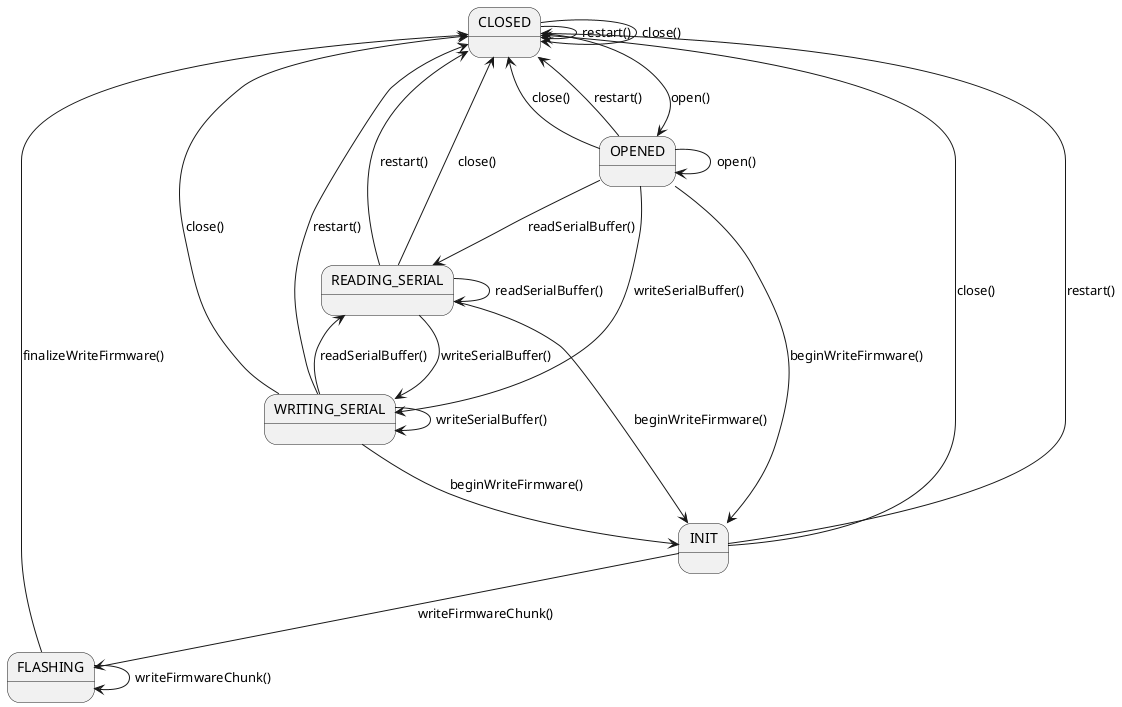 @startuml
State CLOSED
State OPENED
State FLASHING
State READING_SERIAL
State WRITING_SERIAL
State INIT

CLOSED --> OPENED : open()
CLOSED --> CLOSED : restart()
CLOSED --> CLOSED : close()

OPENED --> OPENED: open()
OPENED --> READING_SERIAL : readSerialBuffer()
OPENED --> WRITING_SERIAL : writeSerialBuffer()
OPENED --> INIT : beginWriteFirmware()
OPENED --> CLOSED : close()
OPENED --> CLOSED : restart()

READING_SERIAL --> WRITING_SERIAL : writeSerialBuffer()
READING_SERIAL --> READING_SERIAL : readSerialBuffer()
READING_SERIAL --> INIT : beginWriteFirmware()
READING_SERIAL --> CLOSED : close()
READING_SERIAL --> CLOSED : restart()

WRITING_SERIAL --> WRITING_SERIAL : writeSerialBuffer()
WRITING_SERIAL --> READING_SERIAL : readSerialBuffer()
WRITING_SERIAL --> INIT : beginWriteFirmware()
WRITING_SERIAL --> CLOSED : close()
WRITING_SERIAL --> CLOSED : restart()

' Zumo robot in bootloader mode when in INIT state --> Unable to r/w serial interface
INIT --> FLASHING : writeFirmwareChunk()
INIT --> CLOSED : close()
INIT --> CLOSED : restart()

FLASHING --> FLASHING : writeFirmwareChunk()
FLASHING --> CLOSED : finalizeWriteFirmware()
@enduml
